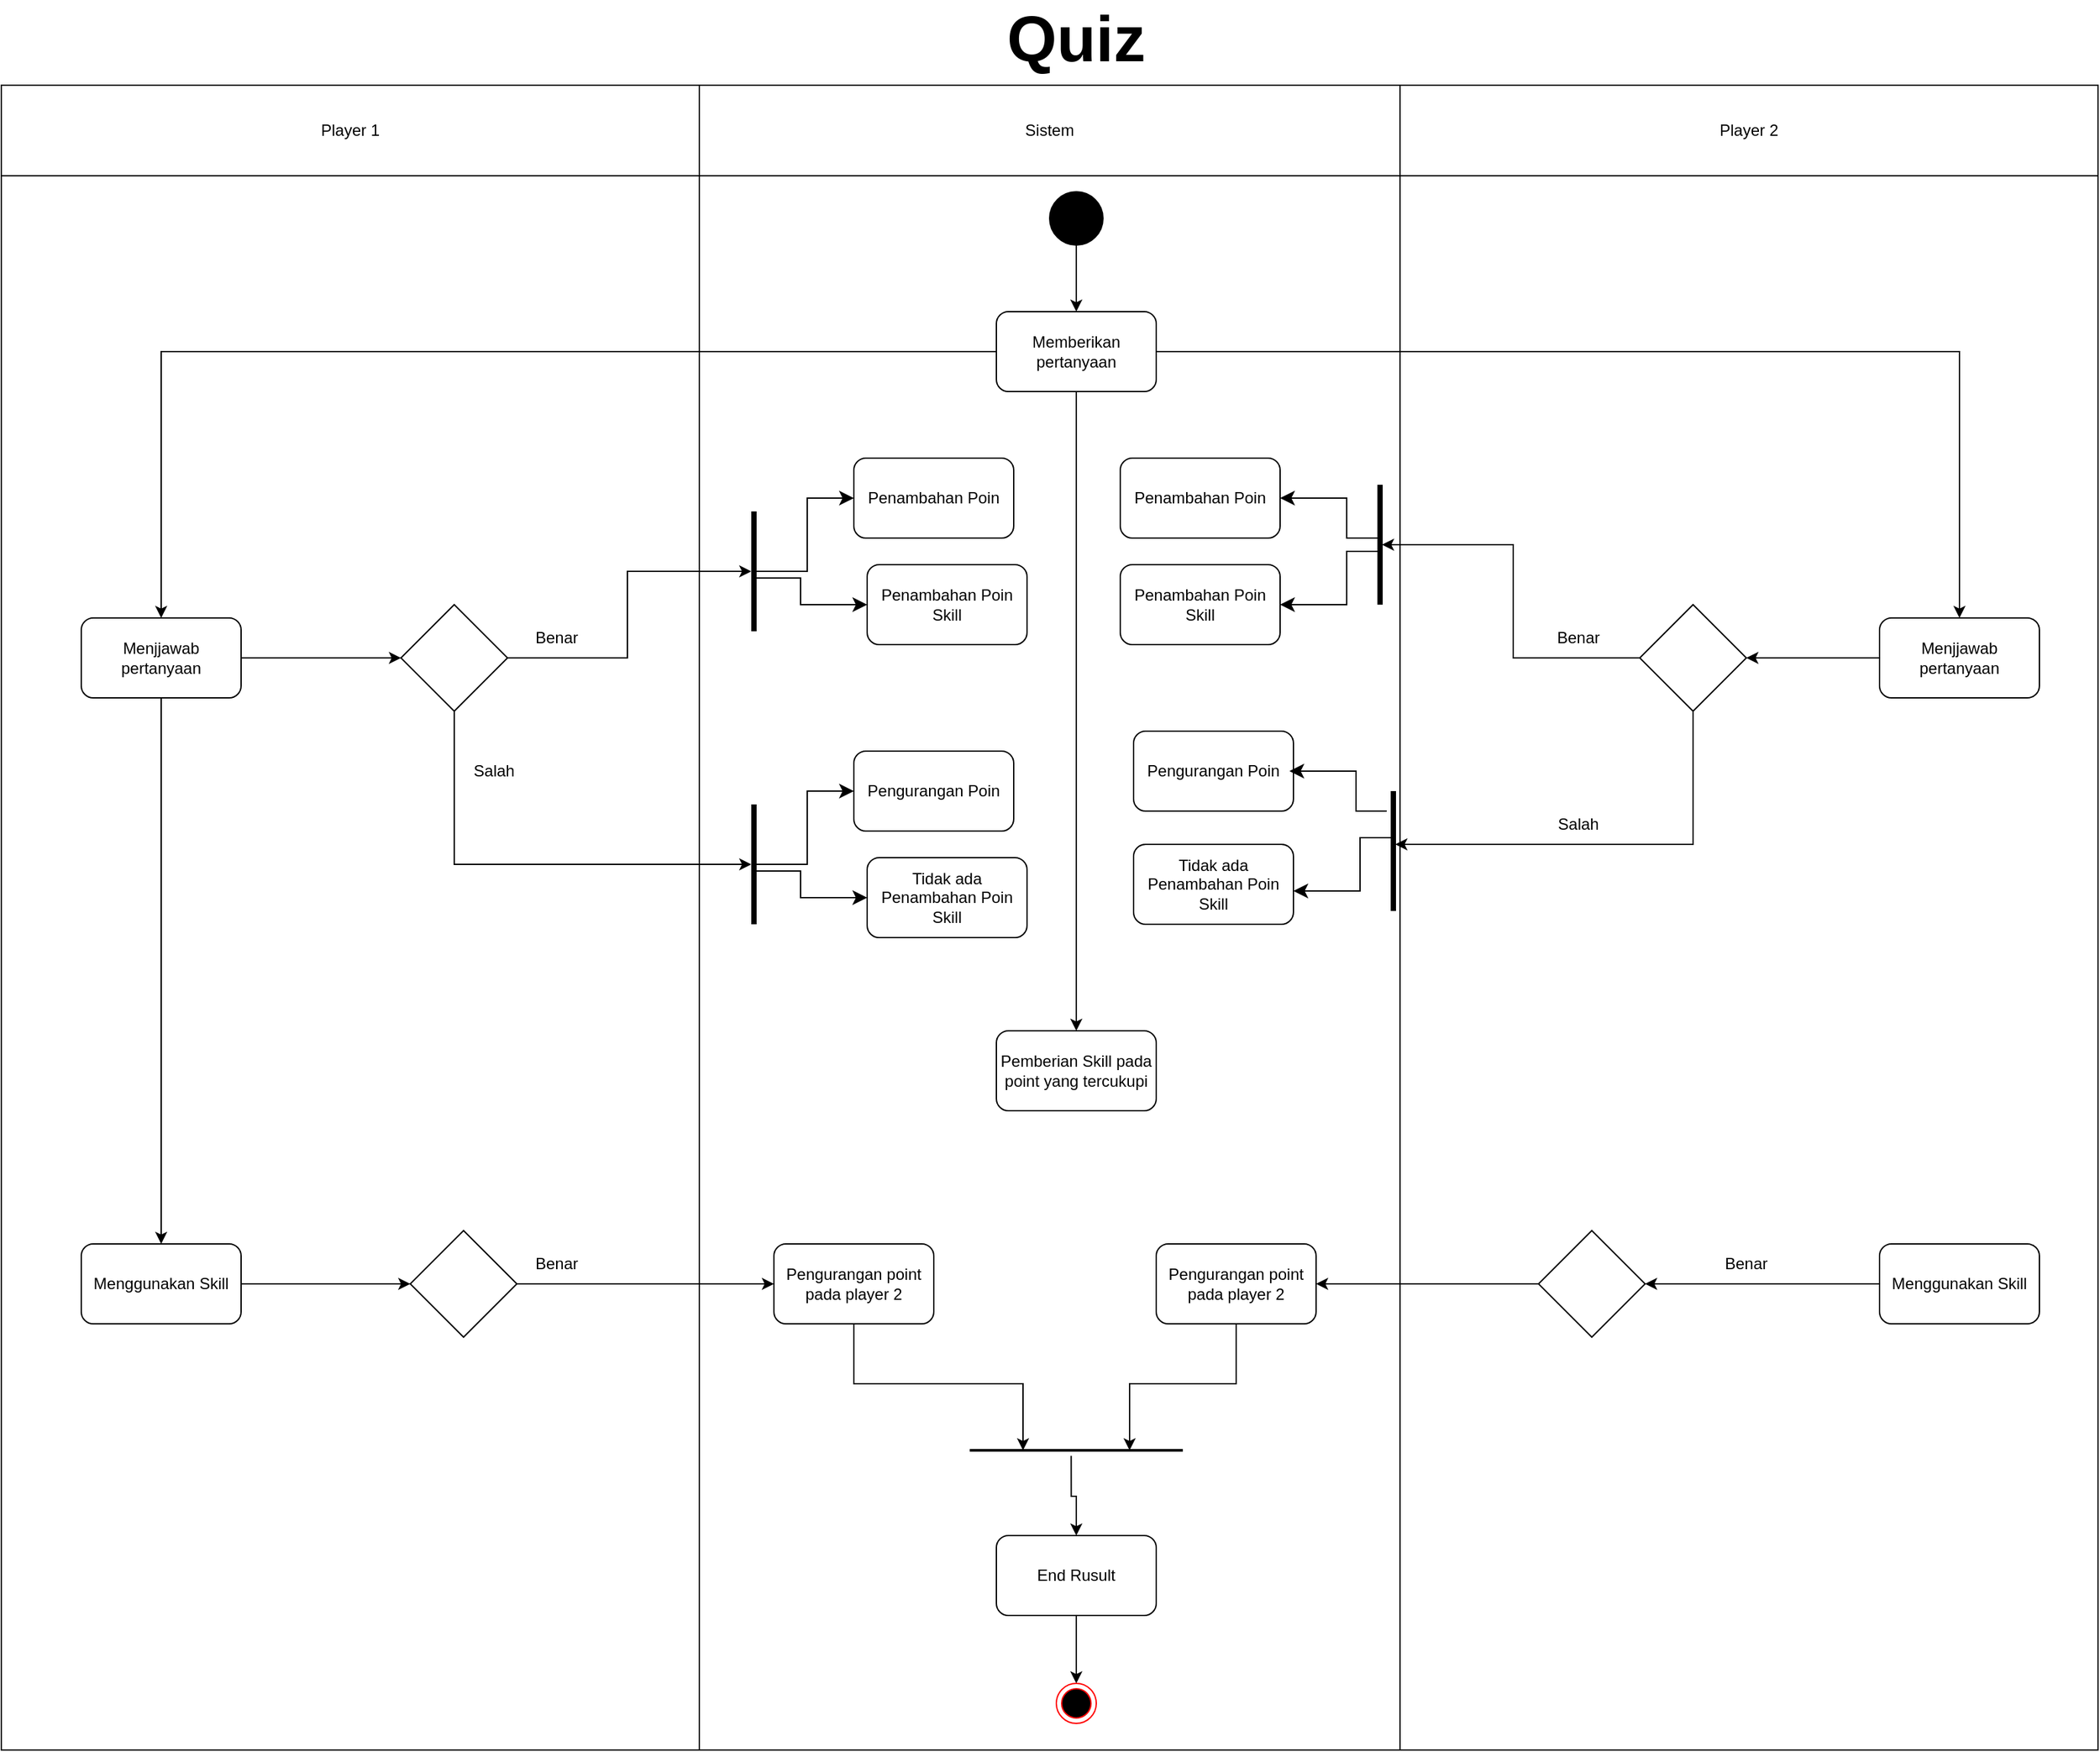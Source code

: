 <mxfile version="22.1.7" type="device">
  <diagram name="Halaman-1" id="gPjQa7cxYGfUGsA3XNUa">
    <mxGraphModel dx="2670" dy="876" grid="1" gridSize="10" guides="1" tooltips="1" connect="1" arrows="1" fold="1" page="1" pageScale="1" pageWidth="827" pageHeight="1169" math="0" shadow="0">
      <root>
        <mxCell id="0" />
        <mxCell id="1" parent="0" />
        <mxCell id="nacKLoMMVzw_O25OrjiA-8" value="" style="shape=table;startSize=0;container=1;collapsible=0;childLayout=tableLayout;" vertex="1" parent="1">
          <mxGeometry x="-800" y="80" width="1574" height="1250" as="geometry" />
        </mxCell>
        <mxCell id="nacKLoMMVzw_O25OrjiA-9" value="" style="shape=tableRow;horizontal=0;startSize=0;swimlaneHead=0;swimlaneBody=0;strokeColor=inherit;top=0;left=0;bottom=0;right=0;collapsible=0;dropTarget=0;fillColor=none;points=[[0,0.5],[1,0.5]];portConstraint=eastwest;" vertex="1" parent="nacKLoMMVzw_O25OrjiA-8">
          <mxGeometry width="1574" height="68" as="geometry" />
        </mxCell>
        <mxCell id="nacKLoMMVzw_O25OrjiA-10" value="Player 1" style="shape=partialRectangle;html=1;whiteSpace=wrap;connectable=0;strokeColor=inherit;overflow=hidden;fillColor=none;top=0;left=0;bottom=0;right=0;pointerEvents=1;" vertex="1" parent="nacKLoMMVzw_O25OrjiA-9">
          <mxGeometry width="524" height="68" as="geometry">
            <mxRectangle width="524" height="68" as="alternateBounds" />
          </mxGeometry>
        </mxCell>
        <mxCell id="nacKLoMMVzw_O25OrjiA-11" value="Sistem" style="shape=partialRectangle;html=1;whiteSpace=wrap;connectable=0;strokeColor=inherit;overflow=hidden;fillColor=none;top=0;left=0;bottom=0;right=0;pointerEvents=1;" vertex="1" parent="nacKLoMMVzw_O25OrjiA-9">
          <mxGeometry x="524" width="526" height="68" as="geometry">
            <mxRectangle width="526" height="68" as="alternateBounds" />
          </mxGeometry>
        </mxCell>
        <mxCell id="nacKLoMMVzw_O25OrjiA-12" value="Player 2" style="shape=partialRectangle;html=1;whiteSpace=wrap;connectable=0;strokeColor=inherit;overflow=hidden;fillColor=none;top=0;left=0;bottom=0;right=0;pointerEvents=1;" vertex="1" parent="nacKLoMMVzw_O25OrjiA-9">
          <mxGeometry x="1050" width="524" height="68" as="geometry">
            <mxRectangle width="524" height="68" as="alternateBounds" />
          </mxGeometry>
        </mxCell>
        <mxCell id="nacKLoMMVzw_O25OrjiA-13" value="" style="shape=tableRow;horizontal=0;startSize=0;swimlaneHead=0;swimlaneBody=0;strokeColor=inherit;top=0;left=0;bottom=0;right=0;collapsible=0;dropTarget=0;fillColor=none;points=[[0,0.5],[1,0.5]];portConstraint=eastwest;" vertex="1" parent="nacKLoMMVzw_O25OrjiA-8">
          <mxGeometry y="68" width="1574" height="1182" as="geometry" />
        </mxCell>
        <mxCell id="nacKLoMMVzw_O25OrjiA-14" value="" style="shape=partialRectangle;html=1;whiteSpace=wrap;connectable=0;strokeColor=inherit;overflow=hidden;fillColor=none;top=0;left=0;bottom=0;right=0;pointerEvents=1;" vertex="1" parent="nacKLoMMVzw_O25OrjiA-13">
          <mxGeometry width="524" height="1182" as="geometry">
            <mxRectangle width="524" height="1182" as="alternateBounds" />
          </mxGeometry>
        </mxCell>
        <mxCell id="nacKLoMMVzw_O25OrjiA-15" value="" style="shape=partialRectangle;html=1;whiteSpace=wrap;connectable=0;strokeColor=inherit;overflow=hidden;fillColor=none;top=0;left=0;bottom=0;right=0;pointerEvents=1;" vertex="1" parent="nacKLoMMVzw_O25OrjiA-13">
          <mxGeometry x="524" width="526" height="1182" as="geometry">
            <mxRectangle width="526" height="1182" as="alternateBounds" />
          </mxGeometry>
        </mxCell>
        <mxCell id="nacKLoMMVzw_O25OrjiA-16" value="" style="shape=partialRectangle;html=1;whiteSpace=wrap;connectable=0;strokeColor=inherit;overflow=hidden;fillColor=none;top=0;left=0;bottom=0;right=0;pointerEvents=1;" vertex="1" parent="nacKLoMMVzw_O25OrjiA-13">
          <mxGeometry x="1050" width="524" height="1182" as="geometry">
            <mxRectangle width="524" height="1182" as="alternateBounds" />
          </mxGeometry>
        </mxCell>
        <mxCell id="nacKLoMMVzw_O25OrjiA-17" value="&lt;b&gt;&lt;font style=&quot;font-size: 48px;&quot;&gt;Quiz&lt;/font&gt;&lt;/b&gt;" style="text;html=1;strokeColor=none;fillColor=none;align=center;verticalAlign=middle;whiteSpace=wrap;rounded=0;" vertex="1" parent="1">
          <mxGeometry x="-23" y="30" width="60" height="30" as="geometry" />
        </mxCell>
        <mxCell id="nacKLoMMVzw_O25OrjiA-22" style="edgeStyle=orthogonalEdgeStyle;rounded=0;orthogonalLoop=1;jettySize=auto;html=1;exitX=1;exitY=0.5;exitDx=0;exitDy=0;entryX=0;entryY=0.5;entryDx=0;entryDy=0;" edge="1" parent="1" source="nacKLoMMVzw_O25OrjiA-18" target="nacKLoMMVzw_O25OrjiA-21">
          <mxGeometry relative="1" as="geometry" />
        </mxCell>
        <mxCell id="nacKLoMMVzw_O25OrjiA-77" style="edgeStyle=orthogonalEdgeStyle;rounded=0;orthogonalLoop=1;jettySize=auto;html=1;exitX=0.5;exitY=1;exitDx=0;exitDy=0;entryX=0.5;entryY=0;entryDx=0;entryDy=0;" edge="1" parent="1" source="nacKLoMMVzw_O25OrjiA-18" target="nacKLoMMVzw_O25OrjiA-72">
          <mxGeometry relative="1" as="geometry" />
        </mxCell>
        <mxCell id="nacKLoMMVzw_O25OrjiA-18" value="Menjjawab pertanyaan" style="rounded=1;whiteSpace=wrap;html=1;" vertex="1" parent="1">
          <mxGeometry x="-740" y="480" width="120" height="60" as="geometry" />
        </mxCell>
        <mxCell id="nacKLoMMVzw_O25OrjiA-20" style="edgeStyle=orthogonalEdgeStyle;rounded=0;orthogonalLoop=1;jettySize=auto;html=1;exitX=0.5;exitY=1;exitDx=0;exitDy=0;entryX=0.5;entryY=0;entryDx=0;entryDy=0;" edge="1" parent="1" source="nacKLoMMVzw_O25OrjiA-19">
          <mxGeometry relative="1" as="geometry">
            <mxPoint x="7.0" y="250" as="targetPoint" />
          </mxGeometry>
        </mxCell>
        <mxCell id="nacKLoMMVzw_O25OrjiA-19" value="" style="ellipse;whiteSpace=wrap;html=1;aspect=fixed;fillColor=#000000;" vertex="1" parent="1">
          <mxGeometry x="-13" y="160" width="40" height="40" as="geometry" />
        </mxCell>
        <mxCell id="nacKLoMMVzw_O25OrjiA-26" style="edgeStyle=orthogonalEdgeStyle;rounded=0;orthogonalLoop=1;jettySize=auto;html=1;exitX=1;exitY=0.5;exitDx=0;exitDy=0;" edge="1" parent="1" source="nacKLoMMVzw_O25OrjiA-21" target="nacKLoMMVzw_O25OrjiA-25">
          <mxGeometry relative="1" as="geometry" />
        </mxCell>
        <mxCell id="nacKLoMMVzw_O25OrjiA-39" style="edgeStyle=orthogonalEdgeStyle;rounded=0;orthogonalLoop=1;jettySize=auto;html=1;exitX=0.5;exitY=1;exitDx=0;exitDy=0;" edge="1" parent="1" source="nacKLoMMVzw_O25OrjiA-21" target="nacKLoMMVzw_O25OrjiA-32">
          <mxGeometry relative="1" as="geometry">
            <Array as="points">
              <mxPoint x="-460" y="665" />
            </Array>
          </mxGeometry>
        </mxCell>
        <mxCell id="nacKLoMMVzw_O25OrjiA-21" value="" style="rhombus;whiteSpace=wrap;html=1;" vertex="1" parent="1">
          <mxGeometry x="-500" y="470" width="80" height="80" as="geometry" />
        </mxCell>
        <mxCell id="nacKLoMMVzw_O25OrjiA-23" value="Penambahan Poin" style="rounded=1;whiteSpace=wrap;html=1;" vertex="1" parent="1">
          <mxGeometry x="-160" y="360" width="120" height="60" as="geometry" />
        </mxCell>
        <mxCell id="nacKLoMMVzw_O25OrjiA-25" value="" style="line;strokeWidth=4;direction=south;html=1;perimeter=backbonePerimeter;points=[];outlineConnect=0;" vertex="1" parent="1">
          <mxGeometry x="-240" y="400" width="10" height="90" as="geometry" />
        </mxCell>
        <mxCell id="nacKLoMMVzw_O25OrjiA-27" value="" style="edgeStyle=elbowEdgeStyle;elbow=horizontal;endArrow=classic;html=1;curved=0;rounded=0;endSize=8;startSize=8;entryX=0;entryY=0.5;entryDx=0;entryDy=0;" edge="1" parent="1" source="nacKLoMMVzw_O25OrjiA-25" target="nacKLoMMVzw_O25OrjiA-23">
          <mxGeometry width="50" height="50" relative="1" as="geometry">
            <mxPoint x="-50" y="630" as="sourcePoint" />
            <mxPoint y="580" as="targetPoint" />
          </mxGeometry>
        </mxCell>
        <mxCell id="nacKLoMMVzw_O25OrjiA-28" value="Penambahan Poin Skill" style="rounded=1;whiteSpace=wrap;html=1;" vertex="1" parent="1">
          <mxGeometry x="-150" y="440" width="120" height="60" as="geometry" />
        </mxCell>
        <mxCell id="nacKLoMMVzw_O25OrjiA-29" value="" style="edgeStyle=elbowEdgeStyle;elbow=horizontal;endArrow=classic;html=1;curved=0;rounded=0;endSize=8;startSize=8;entryX=0;entryY=0.5;entryDx=0;entryDy=0;" edge="1" parent="1" source="nacKLoMMVzw_O25OrjiA-25" target="nacKLoMMVzw_O25OrjiA-28">
          <mxGeometry width="50" height="50" relative="1" as="geometry">
            <mxPoint x="-224" y="455" as="sourcePoint" />
            <mxPoint x="-150" y="400" as="targetPoint" />
            <Array as="points">
              <mxPoint x="-200" y="450" />
            </Array>
          </mxGeometry>
        </mxCell>
        <mxCell id="nacKLoMMVzw_O25OrjiA-30" value="Benar" style="text;html=1;strokeColor=none;fillColor=none;align=center;verticalAlign=middle;whiteSpace=wrap;rounded=0;" vertex="1" parent="1">
          <mxGeometry x="-413" y="480" width="60" height="30" as="geometry" />
        </mxCell>
        <mxCell id="nacKLoMMVzw_O25OrjiA-31" value="Pengurangan Poin" style="rounded=1;whiteSpace=wrap;html=1;" vertex="1" parent="1">
          <mxGeometry x="-160" y="580" width="120" height="60" as="geometry" />
        </mxCell>
        <mxCell id="nacKLoMMVzw_O25OrjiA-32" value="" style="line;strokeWidth=4;direction=south;html=1;perimeter=backbonePerimeter;points=[];outlineConnect=0;" vertex="1" parent="1">
          <mxGeometry x="-240" y="620" width="10" height="90" as="geometry" />
        </mxCell>
        <mxCell id="nacKLoMMVzw_O25OrjiA-33" value="" style="edgeStyle=elbowEdgeStyle;elbow=horizontal;endArrow=classic;html=1;curved=0;rounded=0;endSize=8;startSize=8;entryX=0;entryY=0.5;entryDx=0;entryDy=0;" edge="1" source="nacKLoMMVzw_O25OrjiA-32" target="nacKLoMMVzw_O25OrjiA-31" parent="1">
          <mxGeometry width="50" height="50" relative="1" as="geometry">
            <mxPoint x="-50" y="850" as="sourcePoint" />
            <mxPoint y="800" as="targetPoint" />
          </mxGeometry>
        </mxCell>
        <mxCell id="nacKLoMMVzw_O25OrjiA-34" value="Tidak ada Penambahan Poin Skill" style="rounded=1;whiteSpace=wrap;html=1;" vertex="1" parent="1">
          <mxGeometry x="-150" y="660" width="120" height="60" as="geometry" />
        </mxCell>
        <mxCell id="nacKLoMMVzw_O25OrjiA-35" value="" style="edgeStyle=elbowEdgeStyle;elbow=horizontal;endArrow=classic;html=1;curved=0;rounded=0;endSize=8;startSize=8;entryX=0;entryY=0.5;entryDx=0;entryDy=0;" edge="1" source="nacKLoMMVzw_O25OrjiA-32" target="nacKLoMMVzw_O25OrjiA-34" parent="1">
          <mxGeometry width="50" height="50" relative="1" as="geometry">
            <mxPoint x="-224" y="675" as="sourcePoint" />
            <mxPoint x="-150" y="620" as="targetPoint" />
            <Array as="points">
              <mxPoint x="-200" y="670" />
            </Array>
          </mxGeometry>
        </mxCell>
        <mxCell id="nacKLoMMVzw_O25OrjiA-40" value="Salah" style="text;html=1;strokeColor=none;fillColor=none;align=center;verticalAlign=middle;whiteSpace=wrap;rounded=0;" vertex="1" parent="1">
          <mxGeometry x="-460" y="580" width="60" height="30" as="geometry" />
        </mxCell>
        <mxCell id="nacKLoMMVzw_O25OrjiA-65" style="edgeStyle=orthogonalEdgeStyle;rounded=0;orthogonalLoop=1;jettySize=auto;html=1;exitX=0;exitY=0.5;exitDx=0;exitDy=0;entryX=1;entryY=0.5;entryDx=0;entryDy=0;" edge="1" parent="1" source="nacKLoMMVzw_O25OrjiA-42" target="nacKLoMMVzw_O25OrjiA-47">
          <mxGeometry relative="1" as="geometry" />
        </mxCell>
        <mxCell id="nacKLoMMVzw_O25OrjiA-42" value="Menjjawab pertanyaan" style="rounded=1;whiteSpace=wrap;html=1;" vertex="1" parent="1">
          <mxGeometry x="610" y="480" width="120" height="60" as="geometry" />
        </mxCell>
        <mxCell id="nacKLoMMVzw_O25OrjiA-64" style="edgeStyle=orthogonalEdgeStyle;rounded=0;orthogonalLoop=1;jettySize=auto;html=1;exitX=0;exitY=0.5;exitDx=0;exitDy=0;" edge="1" parent="1" source="nacKLoMMVzw_O25OrjiA-47" target="nacKLoMMVzw_O25OrjiA-49">
          <mxGeometry relative="1" as="geometry" />
        </mxCell>
        <mxCell id="nacKLoMMVzw_O25OrjiA-68" style="edgeStyle=orthogonalEdgeStyle;rounded=0;orthogonalLoop=1;jettySize=auto;html=1;exitX=0.5;exitY=1;exitDx=0;exitDy=0;" edge="1" parent="1" source="nacKLoMMVzw_O25OrjiA-47" target="nacKLoMMVzw_O25OrjiA-55">
          <mxGeometry relative="1" as="geometry">
            <Array as="points">
              <mxPoint x="470" y="650" />
            </Array>
          </mxGeometry>
        </mxCell>
        <mxCell id="nacKLoMMVzw_O25OrjiA-47" value="" style="rhombus;whiteSpace=wrap;html=1;" vertex="1" parent="1">
          <mxGeometry x="430" y="470" width="80" height="80" as="geometry" />
        </mxCell>
        <mxCell id="nacKLoMMVzw_O25OrjiA-48" value="Penambahan Poin" style="rounded=1;whiteSpace=wrap;html=1;" vertex="1" parent="1">
          <mxGeometry x="40" y="360" width="120" height="60" as="geometry" />
        </mxCell>
        <mxCell id="nacKLoMMVzw_O25OrjiA-49" value="" style="line;strokeWidth=4;direction=south;html=1;perimeter=backbonePerimeter;points=[];outlineConnect=0;" vertex="1" parent="1">
          <mxGeometry x="230" y="380" width="10" height="90" as="geometry" />
        </mxCell>
        <mxCell id="nacKLoMMVzw_O25OrjiA-51" value="Penambahan Poin Skill" style="rounded=1;whiteSpace=wrap;html=1;" vertex="1" parent="1">
          <mxGeometry x="40" y="440" width="120" height="60" as="geometry" />
        </mxCell>
        <mxCell id="nacKLoMMVzw_O25OrjiA-53" value="Benar" style="text;html=1;strokeColor=none;fillColor=none;align=center;verticalAlign=middle;whiteSpace=wrap;rounded=0;" vertex="1" parent="1">
          <mxGeometry x="354" y="480" width="60" height="30" as="geometry" />
        </mxCell>
        <mxCell id="nacKLoMMVzw_O25OrjiA-54" value="Pengurangan Poin" style="rounded=1;whiteSpace=wrap;html=1;" vertex="1" parent="1">
          <mxGeometry x="50" y="565" width="120" height="60" as="geometry" />
        </mxCell>
        <mxCell id="nacKLoMMVzw_O25OrjiA-55" value="" style="line;strokeWidth=4;direction=south;html=1;perimeter=backbonePerimeter;points=[];outlineConnect=0;" vertex="1" parent="1">
          <mxGeometry x="240" y="610" width="10" height="90" as="geometry" />
        </mxCell>
        <mxCell id="nacKLoMMVzw_O25OrjiA-57" value="Tidak ada Penambahan Poin Skill" style="rounded=1;whiteSpace=wrap;html=1;" vertex="1" parent="1">
          <mxGeometry x="50" y="650" width="120" height="60" as="geometry" />
        </mxCell>
        <mxCell id="nacKLoMMVzw_O25OrjiA-59" value="Salah" style="text;html=1;strokeColor=none;fillColor=none;align=center;verticalAlign=middle;whiteSpace=wrap;rounded=0;" vertex="1" parent="1">
          <mxGeometry x="354" y="620" width="60" height="30" as="geometry" />
        </mxCell>
        <mxCell id="nacKLoMMVzw_O25OrjiA-62" style="edgeStyle=orthogonalEdgeStyle;rounded=0;orthogonalLoop=1;jettySize=auto;html=1;exitX=0;exitY=0.5;exitDx=0;exitDy=0;entryX=0.5;entryY=0;entryDx=0;entryDy=0;" edge="1" parent="1" source="nacKLoMMVzw_O25OrjiA-61" target="nacKLoMMVzw_O25OrjiA-18">
          <mxGeometry relative="1" as="geometry" />
        </mxCell>
        <mxCell id="nacKLoMMVzw_O25OrjiA-63" style="edgeStyle=orthogonalEdgeStyle;rounded=0;orthogonalLoop=1;jettySize=auto;html=1;exitX=1;exitY=0.5;exitDx=0;exitDy=0;entryX=0.5;entryY=0;entryDx=0;entryDy=0;" edge="1" parent="1" source="nacKLoMMVzw_O25OrjiA-61" target="nacKLoMMVzw_O25OrjiA-42">
          <mxGeometry relative="1" as="geometry" />
        </mxCell>
        <mxCell id="nacKLoMMVzw_O25OrjiA-74" style="edgeStyle=orthogonalEdgeStyle;rounded=0;orthogonalLoop=1;jettySize=auto;html=1;exitX=0.5;exitY=1;exitDx=0;exitDy=0;entryX=0.5;entryY=0;entryDx=0;entryDy=0;" edge="1" parent="1" source="nacKLoMMVzw_O25OrjiA-61" target="nacKLoMMVzw_O25OrjiA-73">
          <mxGeometry relative="1" as="geometry" />
        </mxCell>
        <mxCell id="nacKLoMMVzw_O25OrjiA-61" value="Memberikan pertanyaan" style="rounded=1;whiteSpace=wrap;html=1;" vertex="1" parent="1">
          <mxGeometry x="-53" y="250" width="120" height="60" as="geometry" />
        </mxCell>
        <mxCell id="nacKLoMMVzw_O25OrjiA-66" value="" style="edgeStyle=elbowEdgeStyle;elbow=horizontal;endArrow=classic;html=1;curved=0;rounded=0;endSize=8;startSize=8;entryX=1;entryY=0.5;entryDx=0;entryDy=0;" edge="1" parent="1" source="nacKLoMMVzw_O25OrjiA-49" target="nacKLoMMVzw_O25OrjiA-48">
          <mxGeometry width="50" height="50" relative="1" as="geometry">
            <mxPoint x="120" y="580" as="sourcePoint" />
            <mxPoint x="204" y="600" as="targetPoint" />
            <Array as="points">
              <mxPoint x="210" y="420" />
            </Array>
          </mxGeometry>
        </mxCell>
        <mxCell id="nacKLoMMVzw_O25OrjiA-67" value="" style="edgeStyle=elbowEdgeStyle;elbow=horizontal;endArrow=classic;html=1;curved=0;rounded=0;endSize=8;startSize=8;entryX=1;entryY=0.5;entryDx=0;entryDy=0;" edge="1" parent="1" source="nacKLoMMVzw_O25OrjiA-49" target="nacKLoMMVzw_O25OrjiA-51">
          <mxGeometry width="50" height="50" relative="1" as="geometry">
            <mxPoint x="243" y="430" as="sourcePoint" />
            <mxPoint x="170" y="400" as="targetPoint" />
            <Array as="points">
              <mxPoint x="210" y="430" />
            </Array>
          </mxGeometry>
        </mxCell>
        <mxCell id="nacKLoMMVzw_O25OrjiA-69" value="" style="edgeStyle=elbowEdgeStyle;elbow=horizontal;endArrow=classic;html=1;curved=0;rounded=0;endSize=8;startSize=8;entryX=1;entryY=0.5;entryDx=0;entryDy=0;" edge="1" parent="1">
          <mxGeometry width="50" height="50" relative="1" as="geometry">
            <mxPoint x="240" y="625" as="sourcePoint" />
            <mxPoint x="167" y="595" as="targetPoint" />
            <Array as="points">
              <mxPoint x="217" y="625" />
            </Array>
          </mxGeometry>
        </mxCell>
        <mxCell id="nacKLoMMVzw_O25OrjiA-71" value="" style="edgeStyle=elbowEdgeStyle;elbow=horizontal;endArrow=classic;html=1;curved=0;rounded=0;endSize=8;startSize=8;entryX=1;entryY=0.5;entryDx=0;entryDy=0;" edge="1" parent="1">
          <mxGeometry width="50" height="50" relative="1" as="geometry">
            <mxPoint x="243" y="645" as="sourcePoint" />
            <mxPoint x="170" y="685" as="targetPoint" />
            <Array as="points">
              <mxPoint x="220" y="645" />
            </Array>
          </mxGeometry>
        </mxCell>
        <mxCell id="nacKLoMMVzw_O25OrjiA-76" style="edgeStyle=orthogonalEdgeStyle;rounded=0;orthogonalLoop=1;jettySize=auto;html=1;exitX=1;exitY=0.5;exitDx=0;exitDy=0;entryX=0;entryY=0.5;entryDx=0;entryDy=0;" edge="1" parent="1" source="nacKLoMMVzw_O25OrjiA-72" target="nacKLoMMVzw_O25OrjiA-75">
          <mxGeometry relative="1" as="geometry" />
        </mxCell>
        <mxCell id="nacKLoMMVzw_O25OrjiA-72" value="Menggunakan Skill" style="rounded=1;whiteSpace=wrap;html=1;" vertex="1" parent="1">
          <mxGeometry x="-740" y="950" width="120" height="60" as="geometry" />
        </mxCell>
        <mxCell id="nacKLoMMVzw_O25OrjiA-73" value="Pemberian Skill pada point yang tercukupi" style="rounded=1;whiteSpace=wrap;html=1;" vertex="1" parent="1">
          <mxGeometry x="-53" y="790" width="120" height="60" as="geometry" />
        </mxCell>
        <mxCell id="nacKLoMMVzw_O25OrjiA-79" style="edgeStyle=orthogonalEdgeStyle;rounded=0;orthogonalLoop=1;jettySize=auto;html=1;exitX=1;exitY=0.5;exitDx=0;exitDy=0;entryX=0;entryY=0.5;entryDx=0;entryDy=0;" edge="1" parent="1" source="nacKLoMMVzw_O25OrjiA-75" target="nacKLoMMVzw_O25OrjiA-78">
          <mxGeometry relative="1" as="geometry" />
        </mxCell>
        <mxCell id="nacKLoMMVzw_O25OrjiA-75" value="" style="rhombus;whiteSpace=wrap;html=1;" vertex="1" parent="1">
          <mxGeometry x="-493" y="940" width="80" height="80" as="geometry" />
        </mxCell>
        <mxCell id="nacKLoMMVzw_O25OrjiA-78" value="Pengurangan point pada player 2" style="rounded=1;whiteSpace=wrap;html=1;" vertex="1" parent="1">
          <mxGeometry x="-220" y="950" width="120" height="60" as="geometry" />
        </mxCell>
        <mxCell id="nacKLoMMVzw_O25OrjiA-80" value="Benar" style="text;html=1;strokeColor=none;fillColor=none;align=center;verticalAlign=middle;whiteSpace=wrap;rounded=0;" vertex="1" parent="1">
          <mxGeometry x="-413" y="950" width="60" height="30" as="geometry" />
        </mxCell>
        <mxCell id="nacKLoMMVzw_O25OrjiA-87" style="edgeStyle=orthogonalEdgeStyle;rounded=0;orthogonalLoop=1;jettySize=auto;html=1;exitX=0;exitY=0.5;exitDx=0;exitDy=0;entryX=1;entryY=0.5;entryDx=0;entryDy=0;" edge="1" parent="1" source="nacKLoMMVzw_O25OrjiA-82" target="nacKLoMMVzw_O25OrjiA-84">
          <mxGeometry relative="1" as="geometry" />
        </mxCell>
        <mxCell id="nacKLoMMVzw_O25OrjiA-82" value="Menggunakan Skill" style="rounded=1;whiteSpace=wrap;html=1;" vertex="1" parent="1">
          <mxGeometry x="610" y="950" width="120" height="60" as="geometry" />
        </mxCell>
        <mxCell id="nacKLoMMVzw_O25OrjiA-88" style="edgeStyle=orthogonalEdgeStyle;rounded=0;orthogonalLoop=1;jettySize=auto;html=1;exitX=0;exitY=0.5;exitDx=0;exitDy=0;entryX=1;entryY=0.5;entryDx=0;entryDy=0;" edge="1" parent="1" source="nacKLoMMVzw_O25OrjiA-84" target="nacKLoMMVzw_O25OrjiA-85">
          <mxGeometry relative="1" as="geometry" />
        </mxCell>
        <mxCell id="nacKLoMMVzw_O25OrjiA-84" value="" style="rhombus;whiteSpace=wrap;html=1;" vertex="1" parent="1">
          <mxGeometry x="354" y="940" width="80" height="80" as="geometry" />
        </mxCell>
        <mxCell id="nacKLoMMVzw_O25OrjiA-85" value="Pengurangan point pada player 2" style="rounded=1;whiteSpace=wrap;html=1;" vertex="1" parent="1">
          <mxGeometry x="67" y="950" width="120" height="60" as="geometry" />
        </mxCell>
        <mxCell id="nacKLoMMVzw_O25OrjiA-86" value="Benar" style="text;html=1;strokeColor=none;fillColor=none;align=center;verticalAlign=middle;whiteSpace=wrap;rounded=0;" vertex="1" parent="1">
          <mxGeometry x="480" y="950" width="60" height="30" as="geometry" />
        </mxCell>
        <mxCell id="nacKLoMMVzw_O25OrjiA-89" value="" style="line;strokeWidth=2;html=1;" vertex="1" parent="1">
          <mxGeometry x="-73" y="1100" width="160" height="10" as="geometry" />
        </mxCell>
        <mxCell id="nacKLoMMVzw_O25OrjiA-91" style="edgeStyle=orthogonalEdgeStyle;rounded=0;orthogonalLoop=1;jettySize=auto;html=1;exitX=0.5;exitY=1;exitDx=0;exitDy=0;entryX=0.75;entryY=0.5;entryDx=0;entryDy=0;entryPerimeter=0;" edge="1" parent="1" source="nacKLoMMVzw_O25OrjiA-85" target="nacKLoMMVzw_O25OrjiA-89">
          <mxGeometry relative="1" as="geometry" />
        </mxCell>
        <mxCell id="nacKLoMMVzw_O25OrjiA-92" style="edgeStyle=orthogonalEdgeStyle;rounded=0;orthogonalLoop=1;jettySize=auto;html=1;exitX=0.5;exitY=1;exitDx=0;exitDy=0;entryX=0.25;entryY=0.5;entryDx=0;entryDy=0;entryPerimeter=0;" edge="1" parent="1" source="nacKLoMMVzw_O25OrjiA-78" target="nacKLoMMVzw_O25OrjiA-89">
          <mxGeometry relative="1" as="geometry" />
        </mxCell>
        <mxCell id="nacKLoMMVzw_O25OrjiA-96" style="edgeStyle=orthogonalEdgeStyle;rounded=0;orthogonalLoop=1;jettySize=auto;html=1;exitX=0.5;exitY=1;exitDx=0;exitDy=0;entryX=0.5;entryY=0;entryDx=0;entryDy=0;" edge="1" parent="1" source="nacKLoMMVzw_O25OrjiA-93" target="nacKLoMMVzw_O25OrjiA-95">
          <mxGeometry relative="1" as="geometry" />
        </mxCell>
        <mxCell id="nacKLoMMVzw_O25OrjiA-93" value="End Rusult" style="rounded=1;whiteSpace=wrap;html=1;" vertex="1" parent="1">
          <mxGeometry x="-53" y="1169" width="120" height="60" as="geometry" />
        </mxCell>
        <mxCell id="nacKLoMMVzw_O25OrjiA-94" style="edgeStyle=orthogonalEdgeStyle;rounded=0;orthogonalLoop=1;jettySize=auto;html=1;exitX=0.476;exitY=0.914;exitDx=0;exitDy=0;entryX=0.5;entryY=0;entryDx=0;entryDy=0;exitPerimeter=0;" edge="1" parent="1" source="nacKLoMMVzw_O25OrjiA-89" target="nacKLoMMVzw_O25OrjiA-93">
          <mxGeometry relative="1" as="geometry">
            <mxPoint x="137" y="1020" as="sourcePoint" />
            <mxPoint x="57" y="1115" as="targetPoint" />
          </mxGeometry>
        </mxCell>
        <mxCell id="nacKLoMMVzw_O25OrjiA-95" value="" style="ellipse;html=1;shape=endState;fillColor=#000000;strokeColor=#ff0000;" vertex="1" parent="1">
          <mxGeometry x="-8" y="1280" width="30" height="30" as="geometry" />
        </mxCell>
      </root>
    </mxGraphModel>
  </diagram>
</mxfile>
